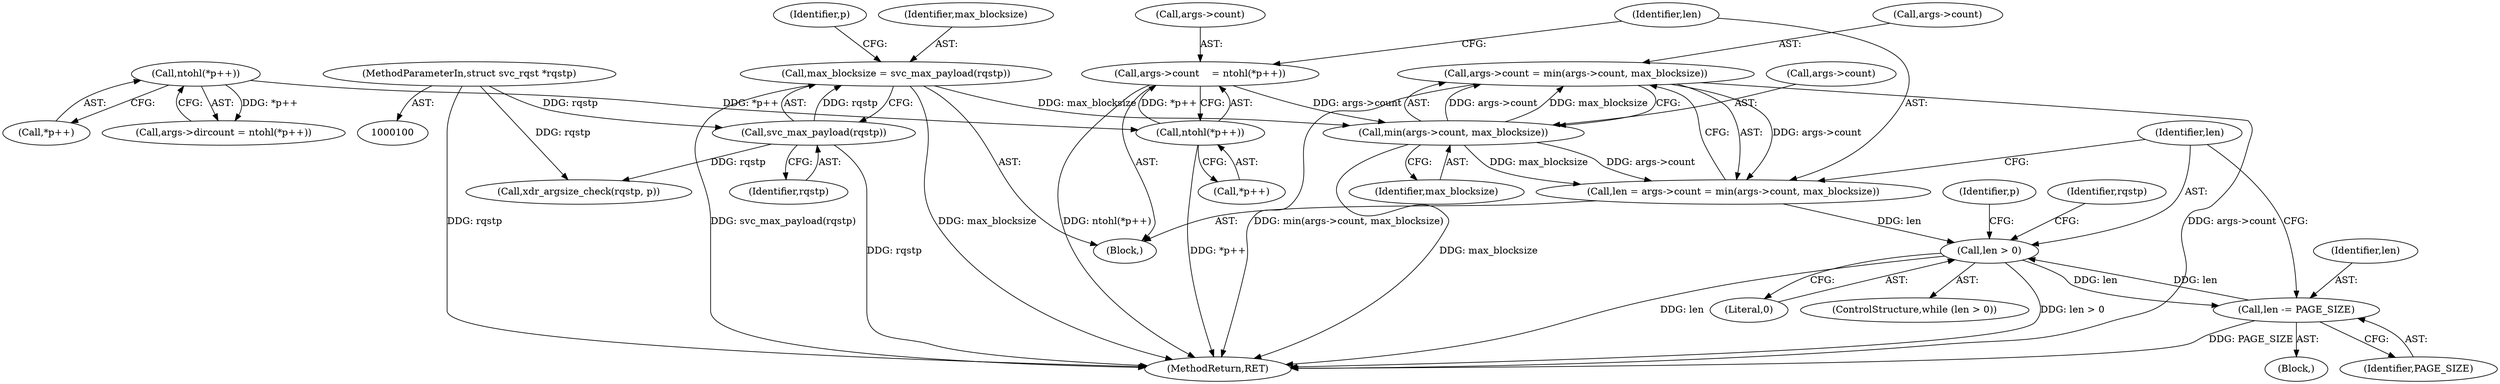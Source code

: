 digraph "0_linux_c70422f760c120480fee4de6c38804c72aa26bc1_7@pointer" {
"1000158" [label="(Call,args->count = min(args->count, max_blocksize))"];
"1000162" [label="(Call,min(args->count, max_blocksize))"];
"1000148" [label="(Call,args->count    = ntohl(*p++))"];
"1000152" [label="(Call,ntohl(*p++))"];
"1000144" [label="(Call,ntohl(*p++))"];
"1000107" [label="(Call,max_blocksize = svc_max_payload(rqstp))"];
"1000109" [label="(Call,svc_max_payload(rqstp))"];
"1000101" [label="(MethodParameterIn,struct svc_rqst *rqstp)"];
"1000156" [label="(Call,len = args->count = min(args->count, max_blocksize))"];
"1000168" [label="(Call,len > 0)"];
"1000191" [label="(Call,len -= PAGE_SIZE)"];
"1000193" [label="(Identifier,PAGE_SIZE)"];
"1000149" [label="(Call,args->count)"];
"1000170" [label="(Literal,0)"];
"1000158" [label="(Call,args->count = min(args->count, max_blocksize))"];
"1000163" [label="(Call,args->count)"];
"1000169" [label="(Identifier,len)"];
"1000159" [label="(Call,args->count)"];
"1000162" [label="(Call,min(args->count, max_blocksize))"];
"1000156" [label="(Call,len = args->count = min(args->count, max_blocksize))"];
"1000167" [label="(ControlStructure,while (len > 0))"];
"1000148" [label="(Call,args->count    = ntohl(*p++))"];
"1000157" [label="(Identifier,len)"];
"1000171" [label="(Block,)"];
"1000140" [label="(Call,args->dircount = ntohl(*p++))"];
"1000104" [label="(Block,)"];
"1000144" [label="(Call,ntohl(*p++))"];
"1000174" [label="(Identifier,p)"];
"1000110" [label="(Identifier,rqstp)"];
"1000168" [label="(Call,len > 0)"];
"1000198" [label="(MethodReturn,RET)"];
"1000166" [label="(Identifier,max_blocksize)"];
"1000107" [label="(Call,max_blocksize = svc_max_payload(rqstp))"];
"1000196" [label="(Identifier,rqstp)"];
"1000191" [label="(Call,len -= PAGE_SIZE)"];
"1000192" [label="(Identifier,len)"];
"1000109" [label="(Call,svc_max_payload(rqstp))"];
"1000152" [label="(Call,ntohl(*p++))"];
"1000112" [label="(Identifier,p)"];
"1000101" [label="(MethodParameterIn,struct svc_rqst *rqstp)"];
"1000195" [label="(Call,xdr_argsize_check(rqstp, p))"];
"1000108" [label="(Identifier,max_blocksize)"];
"1000153" [label="(Call,*p++)"];
"1000145" [label="(Call,*p++)"];
"1000158" -> "1000156"  [label="AST: "];
"1000158" -> "1000162"  [label="CFG: "];
"1000159" -> "1000158"  [label="AST: "];
"1000162" -> "1000158"  [label="AST: "];
"1000156" -> "1000158"  [label="CFG: "];
"1000158" -> "1000198"  [label="DDG: args->count"];
"1000158" -> "1000198"  [label="DDG: min(args->count, max_blocksize)"];
"1000158" -> "1000156"  [label="DDG: args->count"];
"1000162" -> "1000158"  [label="DDG: args->count"];
"1000162" -> "1000158"  [label="DDG: max_blocksize"];
"1000162" -> "1000166"  [label="CFG: "];
"1000163" -> "1000162"  [label="AST: "];
"1000166" -> "1000162"  [label="AST: "];
"1000162" -> "1000198"  [label="DDG: max_blocksize"];
"1000162" -> "1000156"  [label="DDG: args->count"];
"1000162" -> "1000156"  [label="DDG: max_blocksize"];
"1000148" -> "1000162"  [label="DDG: args->count"];
"1000107" -> "1000162"  [label="DDG: max_blocksize"];
"1000148" -> "1000104"  [label="AST: "];
"1000148" -> "1000152"  [label="CFG: "];
"1000149" -> "1000148"  [label="AST: "];
"1000152" -> "1000148"  [label="AST: "];
"1000157" -> "1000148"  [label="CFG: "];
"1000148" -> "1000198"  [label="DDG: ntohl(*p++)"];
"1000152" -> "1000148"  [label="DDG: *p++"];
"1000152" -> "1000153"  [label="CFG: "];
"1000153" -> "1000152"  [label="AST: "];
"1000152" -> "1000198"  [label="DDG: *p++"];
"1000144" -> "1000152"  [label="DDG: *p++"];
"1000144" -> "1000140"  [label="AST: "];
"1000144" -> "1000145"  [label="CFG: "];
"1000145" -> "1000144"  [label="AST: "];
"1000140" -> "1000144"  [label="CFG: "];
"1000144" -> "1000140"  [label="DDG: *p++"];
"1000107" -> "1000104"  [label="AST: "];
"1000107" -> "1000109"  [label="CFG: "];
"1000108" -> "1000107"  [label="AST: "];
"1000109" -> "1000107"  [label="AST: "];
"1000112" -> "1000107"  [label="CFG: "];
"1000107" -> "1000198"  [label="DDG: max_blocksize"];
"1000107" -> "1000198"  [label="DDG: svc_max_payload(rqstp)"];
"1000109" -> "1000107"  [label="DDG: rqstp"];
"1000109" -> "1000110"  [label="CFG: "];
"1000110" -> "1000109"  [label="AST: "];
"1000109" -> "1000198"  [label="DDG: rqstp"];
"1000101" -> "1000109"  [label="DDG: rqstp"];
"1000109" -> "1000195"  [label="DDG: rqstp"];
"1000101" -> "1000100"  [label="AST: "];
"1000101" -> "1000198"  [label="DDG: rqstp"];
"1000101" -> "1000195"  [label="DDG: rqstp"];
"1000156" -> "1000104"  [label="AST: "];
"1000157" -> "1000156"  [label="AST: "];
"1000169" -> "1000156"  [label="CFG: "];
"1000156" -> "1000168"  [label="DDG: len"];
"1000168" -> "1000167"  [label="AST: "];
"1000168" -> "1000170"  [label="CFG: "];
"1000169" -> "1000168"  [label="AST: "];
"1000170" -> "1000168"  [label="AST: "];
"1000174" -> "1000168"  [label="CFG: "];
"1000196" -> "1000168"  [label="CFG: "];
"1000168" -> "1000198"  [label="DDG: len"];
"1000168" -> "1000198"  [label="DDG: len > 0"];
"1000191" -> "1000168"  [label="DDG: len"];
"1000168" -> "1000191"  [label="DDG: len"];
"1000191" -> "1000171"  [label="AST: "];
"1000191" -> "1000193"  [label="CFG: "];
"1000192" -> "1000191"  [label="AST: "];
"1000193" -> "1000191"  [label="AST: "];
"1000169" -> "1000191"  [label="CFG: "];
"1000191" -> "1000198"  [label="DDG: PAGE_SIZE"];
}
